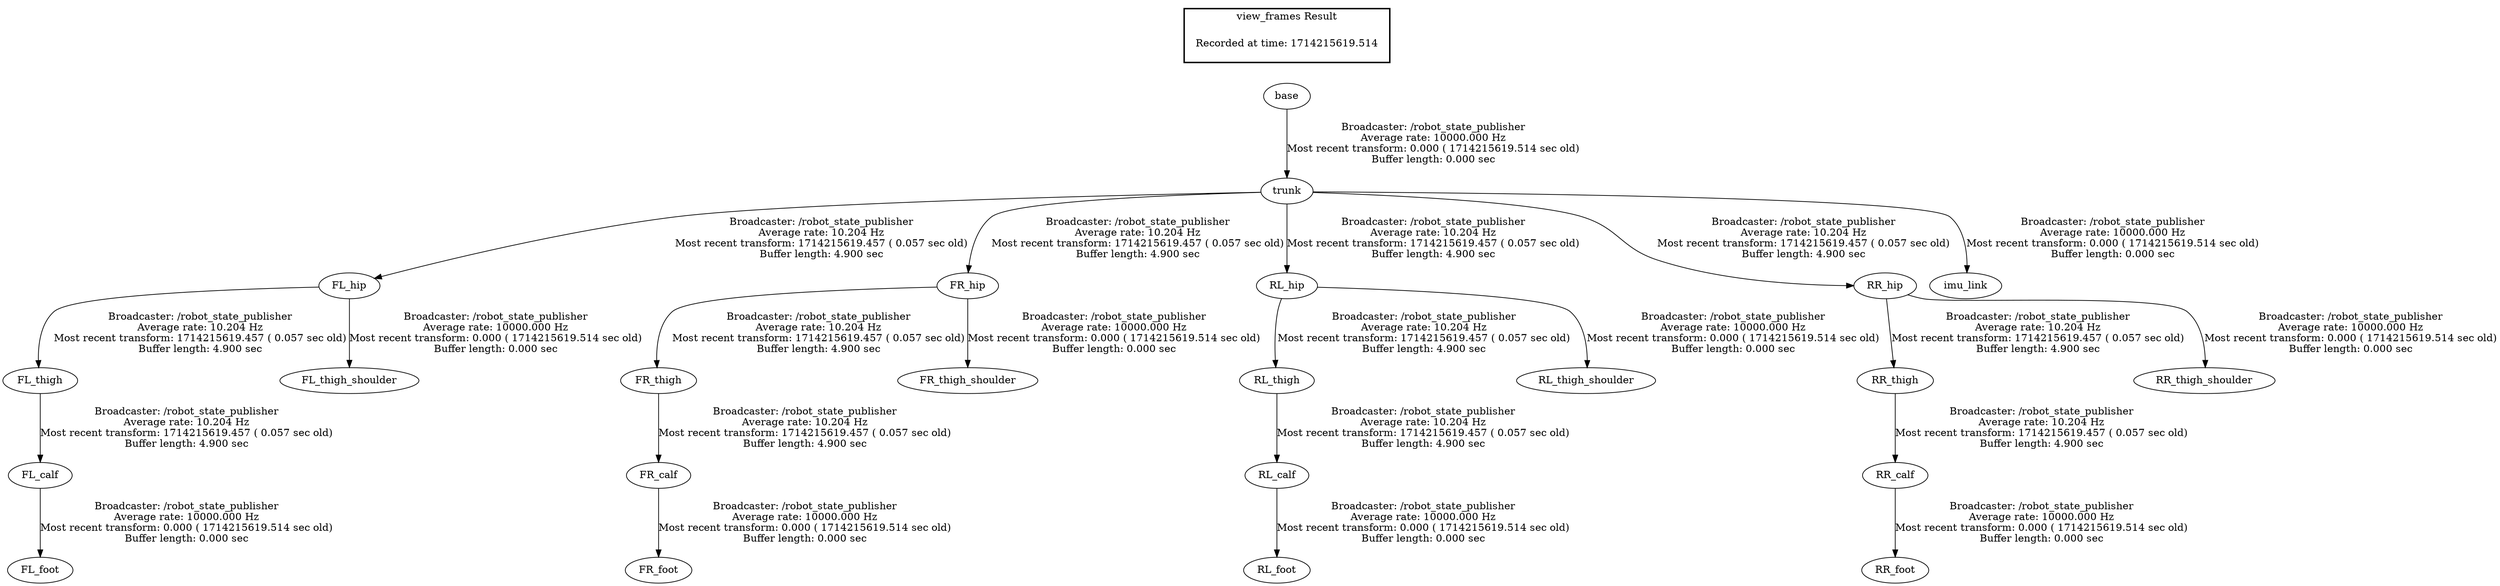 digraph G {
"FL_calf" -> "FL_foot"[label="Broadcaster: /robot_state_publisher\nAverage rate: 10000.000 Hz\nMost recent transform: 0.000 ( 1714215619.514 sec old)\nBuffer length: 0.000 sec\n"];
"FL_thigh" -> "FL_calf"[label="Broadcaster: /robot_state_publisher\nAverage rate: 10.204 Hz\nMost recent transform: 1714215619.457 ( 0.057 sec old)\nBuffer length: 4.900 sec\n"];
"FL_hip" -> "FL_thigh_shoulder"[label="Broadcaster: /robot_state_publisher\nAverage rate: 10000.000 Hz\nMost recent transform: 0.000 ( 1714215619.514 sec old)\nBuffer length: 0.000 sec\n"];
"trunk" -> "FL_hip"[label="Broadcaster: /robot_state_publisher\nAverage rate: 10.204 Hz\nMost recent transform: 1714215619.457 ( 0.057 sec old)\nBuffer length: 4.900 sec\n"];
"FR_calf" -> "FR_foot"[label="Broadcaster: /robot_state_publisher\nAverage rate: 10000.000 Hz\nMost recent transform: 0.000 ( 1714215619.514 sec old)\nBuffer length: 0.000 sec\n"];
"FR_thigh" -> "FR_calf"[label="Broadcaster: /robot_state_publisher\nAverage rate: 10.204 Hz\nMost recent transform: 1714215619.457 ( 0.057 sec old)\nBuffer length: 4.900 sec\n"];
"FR_hip" -> "FR_thigh_shoulder"[label="Broadcaster: /robot_state_publisher\nAverage rate: 10000.000 Hz\nMost recent transform: 0.000 ( 1714215619.514 sec old)\nBuffer length: 0.000 sec\n"];
"trunk" -> "FR_hip"[label="Broadcaster: /robot_state_publisher\nAverage rate: 10.204 Hz\nMost recent transform: 1714215619.457 ( 0.057 sec old)\nBuffer length: 4.900 sec\n"];
"RL_calf" -> "RL_foot"[label="Broadcaster: /robot_state_publisher\nAverage rate: 10000.000 Hz\nMost recent transform: 0.000 ( 1714215619.514 sec old)\nBuffer length: 0.000 sec\n"];
"RL_thigh" -> "RL_calf"[label="Broadcaster: /robot_state_publisher\nAverage rate: 10.204 Hz\nMost recent transform: 1714215619.457 ( 0.057 sec old)\nBuffer length: 4.900 sec\n"];
"RL_hip" -> "RL_thigh_shoulder"[label="Broadcaster: /robot_state_publisher\nAverage rate: 10000.000 Hz\nMost recent transform: 0.000 ( 1714215619.514 sec old)\nBuffer length: 0.000 sec\n"];
"trunk" -> "RL_hip"[label="Broadcaster: /robot_state_publisher\nAverage rate: 10.204 Hz\nMost recent transform: 1714215619.457 ( 0.057 sec old)\nBuffer length: 4.900 sec\n"];
"RR_calf" -> "RR_foot"[label="Broadcaster: /robot_state_publisher\nAverage rate: 10000.000 Hz\nMost recent transform: 0.000 ( 1714215619.514 sec old)\nBuffer length: 0.000 sec\n"];
"RR_thigh" -> "RR_calf"[label="Broadcaster: /robot_state_publisher\nAverage rate: 10.204 Hz\nMost recent transform: 1714215619.457 ( 0.057 sec old)\nBuffer length: 4.900 sec\n"];
"RR_hip" -> "RR_thigh_shoulder"[label="Broadcaster: /robot_state_publisher\nAverage rate: 10000.000 Hz\nMost recent transform: 0.000 ( 1714215619.514 sec old)\nBuffer length: 0.000 sec\n"];
"trunk" -> "RR_hip"[label="Broadcaster: /robot_state_publisher\nAverage rate: 10.204 Hz\nMost recent transform: 1714215619.457 ( 0.057 sec old)\nBuffer length: 4.900 sec\n"];
"base" -> "trunk"[label="Broadcaster: /robot_state_publisher\nAverage rate: 10000.000 Hz\nMost recent transform: 0.000 ( 1714215619.514 sec old)\nBuffer length: 0.000 sec\n"];
"trunk" -> "imu_link"[label="Broadcaster: /robot_state_publisher\nAverage rate: 10000.000 Hz\nMost recent transform: 0.000 ( 1714215619.514 sec old)\nBuffer length: 0.000 sec\n"];
"FL_hip" -> "FL_thigh"[label="Broadcaster: /robot_state_publisher\nAverage rate: 10.204 Hz\nMost recent transform: 1714215619.457 ( 0.057 sec old)\nBuffer length: 4.900 sec\n"];
"FR_hip" -> "FR_thigh"[label="Broadcaster: /robot_state_publisher\nAverage rate: 10.204 Hz\nMost recent transform: 1714215619.457 ( 0.057 sec old)\nBuffer length: 4.900 sec\n"];
"RL_hip" -> "RL_thigh"[label="Broadcaster: /robot_state_publisher\nAverage rate: 10.204 Hz\nMost recent transform: 1714215619.457 ( 0.057 sec old)\nBuffer length: 4.900 sec\n"];
"RR_hip" -> "RR_thigh"[label="Broadcaster: /robot_state_publisher\nAverage rate: 10.204 Hz\nMost recent transform: 1714215619.457 ( 0.057 sec old)\nBuffer length: 4.900 sec\n"];
edge [style=invis];
 subgraph cluster_legend { style=bold; color=black; label ="view_frames Result";
"Recorded at time: 1714215619.514"[ shape=plaintext ] ;
 }->"base";
}